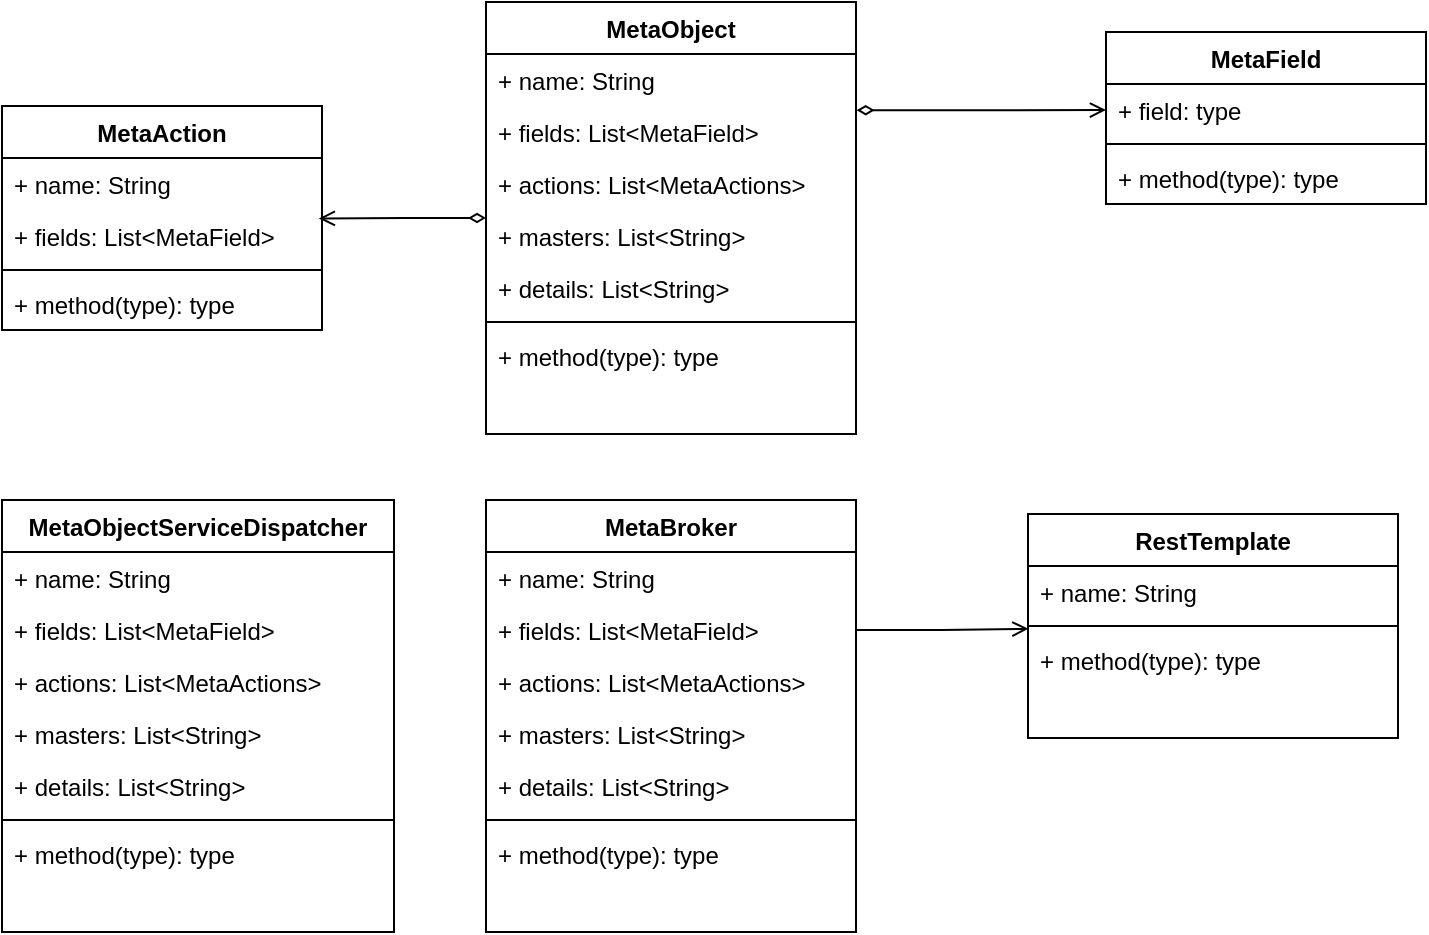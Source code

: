 <mxfile version="20.5.3" type="github">
  <diagram id="egF5TxKUiRy08cK1zPrM" name="Page-1">
    <mxGraphModel dx="676" dy="381" grid="0" gridSize="10" guides="1" tooltips="1" connect="1" arrows="1" fold="1" page="1" pageScale="1" pageWidth="827" pageHeight="1169" math="0" shadow="0">
      <root>
        <mxCell id="0" />
        <mxCell id="1" parent="0" />
        <mxCell id="FpjAOOFjA3iJDY1Hjrk3-17" style="edgeStyle=orthogonalEdgeStyle;rounded=0;orthogonalLoop=1;jettySize=auto;html=1;exitX=0;exitY=0.5;exitDx=0;exitDy=0;entryX=0.99;entryY=0.163;entryDx=0;entryDy=0;entryPerimeter=0;startArrow=diamondThin;startFill=0;endArrow=open;endFill=0;" edge="1" parent="1" source="FpjAOOFjA3iJDY1Hjrk3-1" target="FpjAOOFjA3iJDY1Hjrk3-14">
          <mxGeometry relative="1" as="geometry" />
        </mxCell>
        <mxCell id="FpjAOOFjA3iJDY1Hjrk3-1" value="MetaObject" style="swimlane;fontStyle=1;align=center;verticalAlign=top;childLayout=stackLayout;horizontal=1;startSize=26;horizontalStack=0;resizeParent=1;resizeParentMax=0;resizeLast=0;collapsible=1;marginBottom=0;" vertex="1" parent="1">
          <mxGeometry x="267" y="164" width="185" height="216" as="geometry" />
        </mxCell>
        <mxCell id="FpjAOOFjA3iJDY1Hjrk3-2" value="+ name: String" style="text;strokeColor=none;fillColor=none;align=left;verticalAlign=top;spacingLeft=4;spacingRight=4;overflow=hidden;rotatable=0;points=[[0,0.5],[1,0.5]];portConstraint=eastwest;" vertex="1" parent="FpjAOOFjA3iJDY1Hjrk3-1">
          <mxGeometry y="26" width="185" height="26" as="geometry" />
        </mxCell>
        <mxCell id="FpjAOOFjA3iJDY1Hjrk3-11" value="+ fields: List&lt;MetaField&gt;" style="text;strokeColor=none;fillColor=none;align=left;verticalAlign=top;spacingLeft=4;spacingRight=4;overflow=hidden;rotatable=0;points=[[0,0.5],[1,0.5]];portConstraint=eastwest;" vertex="1" parent="FpjAOOFjA3iJDY1Hjrk3-1">
          <mxGeometry y="52" width="185" height="26" as="geometry" />
        </mxCell>
        <mxCell id="FpjAOOFjA3iJDY1Hjrk3-18" value="+ actions: List&lt;MetaActions&gt;" style="text;strokeColor=none;fillColor=none;align=left;verticalAlign=top;spacingLeft=4;spacingRight=4;overflow=hidden;rotatable=0;points=[[0,0.5],[1,0.5]];portConstraint=eastwest;" vertex="1" parent="FpjAOOFjA3iJDY1Hjrk3-1">
          <mxGeometry y="78" width="185" height="26" as="geometry" />
        </mxCell>
        <mxCell id="FpjAOOFjA3iJDY1Hjrk3-21" value="+ masters: List&lt;String&gt;" style="text;strokeColor=none;fillColor=none;align=left;verticalAlign=top;spacingLeft=4;spacingRight=4;overflow=hidden;rotatable=0;points=[[0,0.5],[1,0.5]];portConstraint=eastwest;" vertex="1" parent="FpjAOOFjA3iJDY1Hjrk3-1">
          <mxGeometry y="104" width="185" height="26" as="geometry" />
        </mxCell>
        <mxCell id="FpjAOOFjA3iJDY1Hjrk3-20" value="+ details: List&lt;String&gt;" style="text;strokeColor=none;fillColor=none;align=left;verticalAlign=top;spacingLeft=4;spacingRight=4;overflow=hidden;rotatable=0;points=[[0,0.5],[1,0.5]];portConstraint=eastwest;" vertex="1" parent="FpjAOOFjA3iJDY1Hjrk3-1">
          <mxGeometry y="130" width="185" height="26" as="geometry" />
        </mxCell>
        <mxCell id="FpjAOOFjA3iJDY1Hjrk3-3" value="" style="line;strokeWidth=1;fillColor=none;align=left;verticalAlign=middle;spacingTop=-1;spacingLeft=3;spacingRight=3;rotatable=0;labelPosition=right;points=[];portConstraint=eastwest;strokeColor=inherit;" vertex="1" parent="FpjAOOFjA3iJDY1Hjrk3-1">
          <mxGeometry y="156" width="185" height="8" as="geometry" />
        </mxCell>
        <mxCell id="FpjAOOFjA3iJDY1Hjrk3-4" value="+ method(type): type" style="text;strokeColor=none;fillColor=none;align=left;verticalAlign=top;spacingLeft=4;spacingRight=4;overflow=hidden;rotatable=0;points=[[0,0.5],[1,0.5]];portConstraint=eastwest;" vertex="1" parent="FpjAOOFjA3iJDY1Hjrk3-1">
          <mxGeometry y="164" width="185" height="26" as="geometry" />
        </mxCell>
        <mxCell id="FpjAOOFjA3iJDY1Hjrk3-19" style="text;strokeColor=none;fillColor=none;align=left;verticalAlign=top;spacingLeft=4;spacingRight=4;overflow=hidden;rotatable=0;points=[[0,0.5],[1,0.5]];portConstraint=eastwest;" vertex="1" parent="FpjAOOFjA3iJDY1Hjrk3-1">
          <mxGeometry y="190" width="185" height="26" as="geometry" />
        </mxCell>
        <mxCell id="FpjAOOFjA3iJDY1Hjrk3-6" value="MetaField" style="swimlane;fontStyle=1;align=center;verticalAlign=top;childLayout=stackLayout;horizontal=1;startSize=26;horizontalStack=0;resizeParent=1;resizeParentMax=0;resizeLast=0;collapsible=1;marginBottom=0;" vertex="1" parent="1">
          <mxGeometry x="577" y="179" width="160" height="86" as="geometry" />
        </mxCell>
        <mxCell id="FpjAOOFjA3iJDY1Hjrk3-7" value="+ field: type" style="text;strokeColor=none;fillColor=none;align=left;verticalAlign=top;spacingLeft=4;spacingRight=4;overflow=hidden;rotatable=0;points=[[0,0.5],[1,0.5]];portConstraint=eastwest;" vertex="1" parent="FpjAOOFjA3iJDY1Hjrk3-6">
          <mxGeometry y="26" width="160" height="26" as="geometry" />
        </mxCell>
        <mxCell id="FpjAOOFjA3iJDY1Hjrk3-8" value="" style="line;strokeWidth=1;fillColor=none;align=left;verticalAlign=middle;spacingTop=-1;spacingLeft=3;spacingRight=3;rotatable=0;labelPosition=right;points=[];portConstraint=eastwest;strokeColor=inherit;" vertex="1" parent="FpjAOOFjA3iJDY1Hjrk3-6">
          <mxGeometry y="52" width="160" height="8" as="geometry" />
        </mxCell>
        <mxCell id="FpjAOOFjA3iJDY1Hjrk3-9" value="+ method(type): type" style="text;strokeColor=none;fillColor=none;align=left;verticalAlign=top;spacingLeft=4;spacingRight=4;overflow=hidden;rotatable=0;points=[[0,0.5],[1,0.5]];portConstraint=eastwest;" vertex="1" parent="FpjAOOFjA3iJDY1Hjrk3-6">
          <mxGeometry y="60" width="160" height="26" as="geometry" />
        </mxCell>
        <mxCell id="FpjAOOFjA3iJDY1Hjrk3-10" style="edgeStyle=orthogonalEdgeStyle;rounded=0;orthogonalLoop=1;jettySize=auto;html=1;exitX=1.002;exitY=0.08;exitDx=0;exitDy=0;endArrow=open;endFill=0;startArrow=diamondThin;startFill=0;exitPerimeter=0;" edge="1" parent="1" source="FpjAOOFjA3iJDY1Hjrk3-11" target="FpjAOOFjA3iJDY1Hjrk3-7">
          <mxGeometry relative="1" as="geometry" />
        </mxCell>
        <mxCell id="FpjAOOFjA3iJDY1Hjrk3-12" value="MetaAction" style="swimlane;fontStyle=1;align=center;verticalAlign=top;childLayout=stackLayout;horizontal=1;startSize=26;horizontalStack=0;resizeParent=1;resizeParentMax=0;resizeLast=0;collapsible=1;marginBottom=0;" vertex="1" parent="1">
          <mxGeometry x="25" y="216" width="160" height="112" as="geometry" />
        </mxCell>
        <mxCell id="FpjAOOFjA3iJDY1Hjrk3-13" value="+ name: String" style="text;strokeColor=none;fillColor=none;align=left;verticalAlign=top;spacingLeft=4;spacingRight=4;overflow=hidden;rotatable=0;points=[[0,0.5],[1,0.5]];portConstraint=eastwest;" vertex="1" parent="FpjAOOFjA3iJDY1Hjrk3-12">
          <mxGeometry y="26" width="160" height="26" as="geometry" />
        </mxCell>
        <mxCell id="FpjAOOFjA3iJDY1Hjrk3-14" value="+ fields: List&lt;MetaField&gt;" style="text;strokeColor=none;fillColor=none;align=left;verticalAlign=top;spacingLeft=4;spacingRight=4;overflow=hidden;rotatable=0;points=[[0,0.5],[1,0.5]];portConstraint=eastwest;" vertex="1" parent="FpjAOOFjA3iJDY1Hjrk3-12">
          <mxGeometry y="52" width="160" height="26" as="geometry" />
        </mxCell>
        <mxCell id="FpjAOOFjA3iJDY1Hjrk3-15" value="" style="line;strokeWidth=1;fillColor=none;align=left;verticalAlign=middle;spacingTop=-1;spacingLeft=3;spacingRight=3;rotatable=0;labelPosition=right;points=[];portConstraint=eastwest;strokeColor=inherit;" vertex="1" parent="FpjAOOFjA3iJDY1Hjrk3-12">
          <mxGeometry y="78" width="160" height="8" as="geometry" />
        </mxCell>
        <mxCell id="FpjAOOFjA3iJDY1Hjrk3-16" value="+ method(type): type" style="text;strokeColor=none;fillColor=none;align=left;verticalAlign=top;spacingLeft=4;spacingRight=4;overflow=hidden;rotatable=0;points=[[0,0.5],[1,0.5]];portConstraint=eastwest;" vertex="1" parent="FpjAOOFjA3iJDY1Hjrk3-12">
          <mxGeometry y="86" width="160" height="26" as="geometry" />
        </mxCell>
        <mxCell id="FpjAOOFjA3iJDY1Hjrk3-22" value="MetaBroker" style="swimlane;fontStyle=1;align=center;verticalAlign=top;childLayout=stackLayout;horizontal=1;startSize=26;horizontalStack=0;resizeParent=1;resizeParentMax=0;resizeLast=0;collapsible=1;marginBottom=0;" vertex="1" parent="1">
          <mxGeometry x="267" y="413" width="185" height="216" as="geometry" />
        </mxCell>
        <mxCell id="FpjAOOFjA3iJDY1Hjrk3-23" value="+ name: String" style="text;strokeColor=none;fillColor=none;align=left;verticalAlign=top;spacingLeft=4;spacingRight=4;overflow=hidden;rotatable=0;points=[[0,0.5],[1,0.5]];portConstraint=eastwest;" vertex="1" parent="FpjAOOFjA3iJDY1Hjrk3-22">
          <mxGeometry y="26" width="185" height="26" as="geometry" />
        </mxCell>
        <mxCell id="FpjAOOFjA3iJDY1Hjrk3-24" value="+ fields: List&lt;MetaField&gt;" style="text;strokeColor=none;fillColor=none;align=left;verticalAlign=top;spacingLeft=4;spacingRight=4;overflow=hidden;rotatable=0;points=[[0,0.5],[1,0.5]];portConstraint=eastwest;" vertex="1" parent="FpjAOOFjA3iJDY1Hjrk3-22">
          <mxGeometry y="52" width="185" height="26" as="geometry" />
        </mxCell>
        <mxCell id="FpjAOOFjA3iJDY1Hjrk3-25" value="+ actions: List&lt;MetaActions&gt;" style="text;strokeColor=none;fillColor=none;align=left;verticalAlign=top;spacingLeft=4;spacingRight=4;overflow=hidden;rotatable=0;points=[[0,0.5],[1,0.5]];portConstraint=eastwest;" vertex="1" parent="FpjAOOFjA3iJDY1Hjrk3-22">
          <mxGeometry y="78" width="185" height="26" as="geometry" />
        </mxCell>
        <mxCell id="FpjAOOFjA3iJDY1Hjrk3-26" value="+ masters: List&lt;String&gt;" style="text;strokeColor=none;fillColor=none;align=left;verticalAlign=top;spacingLeft=4;spacingRight=4;overflow=hidden;rotatable=0;points=[[0,0.5],[1,0.5]];portConstraint=eastwest;" vertex="1" parent="FpjAOOFjA3iJDY1Hjrk3-22">
          <mxGeometry y="104" width="185" height="26" as="geometry" />
        </mxCell>
        <mxCell id="FpjAOOFjA3iJDY1Hjrk3-27" value="+ details: List&lt;String&gt;" style="text;strokeColor=none;fillColor=none;align=left;verticalAlign=top;spacingLeft=4;spacingRight=4;overflow=hidden;rotatable=0;points=[[0,0.5],[1,0.5]];portConstraint=eastwest;" vertex="1" parent="FpjAOOFjA3iJDY1Hjrk3-22">
          <mxGeometry y="130" width="185" height="26" as="geometry" />
        </mxCell>
        <mxCell id="FpjAOOFjA3iJDY1Hjrk3-28" value="" style="line;strokeWidth=1;fillColor=none;align=left;verticalAlign=middle;spacingTop=-1;spacingLeft=3;spacingRight=3;rotatable=0;labelPosition=right;points=[];portConstraint=eastwest;strokeColor=inherit;" vertex="1" parent="FpjAOOFjA3iJDY1Hjrk3-22">
          <mxGeometry y="156" width="185" height="8" as="geometry" />
        </mxCell>
        <mxCell id="FpjAOOFjA3iJDY1Hjrk3-29" value="+ method(type): type" style="text;strokeColor=none;fillColor=none;align=left;verticalAlign=top;spacingLeft=4;spacingRight=4;overflow=hidden;rotatable=0;points=[[0,0.5],[1,0.5]];portConstraint=eastwest;" vertex="1" parent="FpjAOOFjA3iJDY1Hjrk3-22">
          <mxGeometry y="164" width="185" height="26" as="geometry" />
        </mxCell>
        <mxCell id="FpjAOOFjA3iJDY1Hjrk3-30" style="text;strokeColor=none;fillColor=none;align=left;verticalAlign=top;spacingLeft=4;spacingRight=4;overflow=hidden;rotatable=0;points=[[0,0.5],[1,0.5]];portConstraint=eastwest;" vertex="1" parent="FpjAOOFjA3iJDY1Hjrk3-22">
          <mxGeometry y="190" width="185" height="26" as="geometry" />
        </mxCell>
        <mxCell id="FpjAOOFjA3iJDY1Hjrk3-31" value="RestTemplate" style="swimlane;fontStyle=1;align=center;verticalAlign=top;childLayout=stackLayout;horizontal=1;startSize=26;horizontalStack=0;resizeParent=1;resizeParentMax=0;resizeLast=0;collapsible=1;marginBottom=0;" vertex="1" parent="1">
          <mxGeometry x="538" y="420" width="185" height="112" as="geometry" />
        </mxCell>
        <mxCell id="FpjAOOFjA3iJDY1Hjrk3-32" value="+ name: String" style="text;strokeColor=none;fillColor=none;align=left;verticalAlign=top;spacingLeft=4;spacingRight=4;overflow=hidden;rotatable=0;points=[[0,0.5],[1,0.5]];portConstraint=eastwest;" vertex="1" parent="FpjAOOFjA3iJDY1Hjrk3-31">
          <mxGeometry y="26" width="185" height="26" as="geometry" />
        </mxCell>
        <mxCell id="FpjAOOFjA3iJDY1Hjrk3-37" value="" style="line;strokeWidth=1;fillColor=none;align=left;verticalAlign=middle;spacingTop=-1;spacingLeft=3;spacingRight=3;rotatable=0;labelPosition=right;points=[];portConstraint=eastwest;strokeColor=inherit;" vertex="1" parent="FpjAOOFjA3iJDY1Hjrk3-31">
          <mxGeometry y="52" width="185" height="8" as="geometry" />
        </mxCell>
        <mxCell id="FpjAOOFjA3iJDY1Hjrk3-38" value="+ method(type): type" style="text;strokeColor=none;fillColor=none;align=left;verticalAlign=top;spacingLeft=4;spacingRight=4;overflow=hidden;rotatable=0;points=[[0,0.5],[1,0.5]];portConstraint=eastwest;" vertex="1" parent="FpjAOOFjA3iJDY1Hjrk3-31">
          <mxGeometry y="60" width="185" height="26" as="geometry" />
        </mxCell>
        <mxCell id="FpjAOOFjA3iJDY1Hjrk3-39" style="text;strokeColor=none;fillColor=none;align=left;verticalAlign=top;spacingLeft=4;spacingRight=4;overflow=hidden;rotatable=0;points=[[0,0.5],[1,0.5]];portConstraint=eastwest;" vertex="1" parent="FpjAOOFjA3iJDY1Hjrk3-31">
          <mxGeometry y="86" width="185" height="26" as="geometry" />
        </mxCell>
        <mxCell id="FpjAOOFjA3iJDY1Hjrk3-40" style="edgeStyle=orthogonalEdgeStyle;rounded=0;orthogonalLoop=1;jettySize=auto;html=1;exitX=1;exitY=0.5;exitDx=0;exitDy=0;entryX=0.001;entryY=-0.099;entryDx=0;entryDy=0;entryPerimeter=0;startArrow=none;startFill=0;endArrow=open;endFill=0;" edge="1" parent="1" source="FpjAOOFjA3iJDY1Hjrk3-24" target="FpjAOOFjA3iJDY1Hjrk3-38">
          <mxGeometry relative="1" as="geometry" />
        </mxCell>
        <mxCell id="FpjAOOFjA3iJDY1Hjrk3-41" value="MetaObjectServiceDispatcher" style="swimlane;fontStyle=1;align=center;verticalAlign=top;childLayout=stackLayout;horizontal=1;startSize=26;horizontalStack=0;resizeParent=1;resizeParentMax=0;resizeLast=0;collapsible=1;marginBottom=0;" vertex="1" parent="1">
          <mxGeometry x="25" y="413" width="196" height="216" as="geometry" />
        </mxCell>
        <mxCell id="FpjAOOFjA3iJDY1Hjrk3-42" value="+ name: String" style="text;strokeColor=none;fillColor=none;align=left;verticalAlign=top;spacingLeft=4;spacingRight=4;overflow=hidden;rotatable=0;points=[[0,0.5],[1,0.5]];portConstraint=eastwest;" vertex="1" parent="FpjAOOFjA3iJDY1Hjrk3-41">
          <mxGeometry y="26" width="196" height="26" as="geometry" />
        </mxCell>
        <mxCell id="FpjAOOFjA3iJDY1Hjrk3-43" value="+ fields: List&lt;MetaField&gt;" style="text;strokeColor=none;fillColor=none;align=left;verticalAlign=top;spacingLeft=4;spacingRight=4;overflow=hidden;rotatable=0;points=[[0,0.5],[1,0.5]];portConstraint=eastwest;" vertex="1" parent="FpjAOOFjA3iJDY1Hjrk3-41">
          <mxGeometry y="52" width="196" height="26" as="geometry" />
        </mxCell>
        <mxCell id="FpjAOOFjA3iJDY1Hjrk3-44" value="+ actions: List&lt;MetaActions&gt;" style="text;strokeColor=none;fillColor=none;align=left;verticalAlign=top;spacingLeft=4;spacingRight=4;overflow=hidden;rotatable=0;points=[[0,0.5],[1,0.5]];portConstraint=eastwest;" vertex="1" parent="FpjAOOFjA3iJDY1Hjrk3-41">
          <mxGeometry y="78" width="196" height="26" as="geometry" />
        </mxCell>
        <mxCell id="FpjAOOFjA3iJDY1Hjrk3-45" value="+ masters: List&lt;String&gt;" style="text;strokeColor=none;fillColor=none;align=left;verticalAlign=top;spacingLeft=4;spacingRight=4;overflow=hidden;rotatable=0;points=[[0,0.5],[1,0.5]];portConstraint=eastwest;" vertex="1" parent="FpjAOOFjA3iJDY1Hjrk3-41">
          <mxGeometry y="104" width="196" height="26" as="geometry" />
        </mxCell>
        <mxCell id="FpjAOOFjA3iJDY1Hjrk3-46" value="+ details: List&lt;String&gt;" style="text;strokeColor=none;fillColor=none;align=left;verticalAlign=top;spacingLeft=4;spacingRight=4;overflow=hidden;rotatable=0;points=[[0,0.5],[1,0.5]];portConstraint=eastwest;" vertex="1" parent="FpjAOOFjA3iJDY1Hjrk3-41">
          <mxGeometry y="130" width="196" height="26" as="geometry" />
        </mxCell>
        <mxCell id="FpjAOOFjA3iJDY1Hjrk3-47" value="" style="line;strokeWidth=1;fillColor=none;align=left;verticalAlign=middle;spacingTop=-1;spacingLeft=3;spacingRight=3;rotatable=0;labelPosition=right;points=[];portConstraint=eastwest;strokeColor=inherit;" vertex="1" parent="FpjAOOFjA3iJDY1Hjrk3-41">
          <mxGeometry y="156" width="196" height="8" as="geometry" />
        </mxCell>
        <mxCell id="FpjAOOFjA3iJDY1Hjrk3-48" value="+ method(type): type" style="text;strokeColor=none;fillColor=none;align=left;verticalAlign=top;spacingLeft=4;spacingRight=4;overflow=hidden;rotatable=0;points=[[0,0.5],[1,0.5]];portConstraint=eastwest;" vertex="1" parent="FpjAOOFjA3iJDY1Hjrk3-41">
          <mxGeometry y="164" width="196" height="26" as="geometry" />
        </mxCell>
        <mxCell id="FpjAOOFjA3iJDY1Hjrk3-49" style="text;strokeColor=none;fillColor=none;align=left;verticalAlign=top;spacingLeft=4;spacingRight=4;overflow=hidden;rotatable=0;points=[[0,0.5],[1,0.5]];portConstraint=eastwest;" vertex="1" parent="FpjAOOFjA3iJDY1Hjrk3-41">
          <mxGeometry y="190" width="196" height="26" as="geometry" />
        </mxCell>
      </root>
    </mxGraphModel>
  </diagram>
</mxfile>
